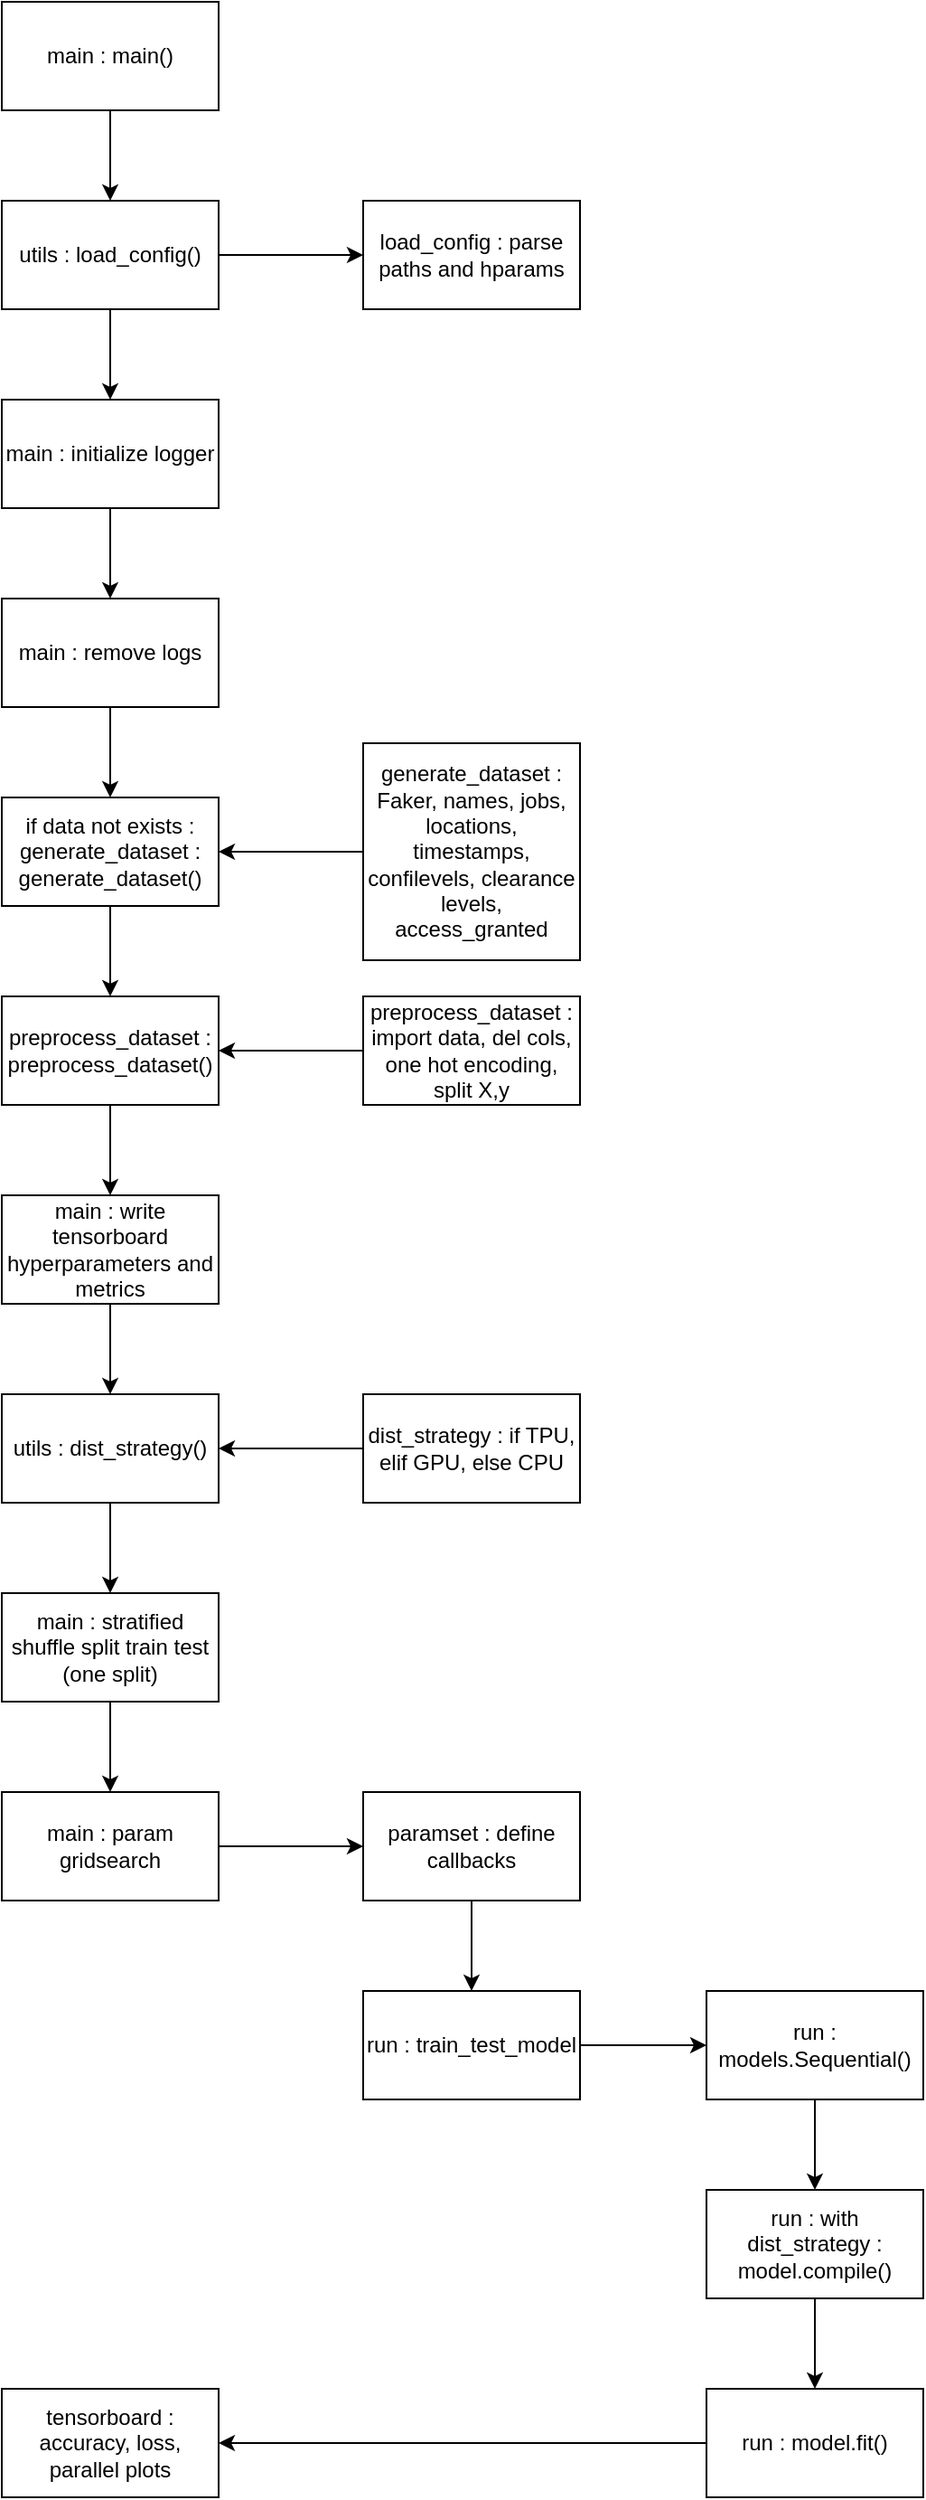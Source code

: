<mxfile version="13.7.8" type="device"><diagram id="qldxgOOTHQhfaNIvMnV3" name="Page-1"><mxGraphModel dx="1422" dy="707" grid="1" gridSize="10" guides="1" tooltips="1" connect="1" arrows="1" fold="1" page="1" pageScale="1" pageWidth="827" pageHeight="1169" math="0" shadow="0"><root><mxCell id="0"/><mxCell id="1" parent="0"/><mxCell id="j0hpWbU8JsXzm5UB5JV0-3" value="" style="edgeStyle=orthogonalEdgeStyle;rounded=0;orthogonalLoop=1;jettySize=auto;html=1;" edge="1" parent="1" source="j0hpWbU8JsXzm5UB5JV0-1" target="j0hpWbU8JsXzm5UB5JV0-2"><mxGeometry relative="1" as="geometry"/></mxCell><mxCell id="j0hpWbU8JsXzm5UB5JV0-1" value="main : main()" style="rounded=0;whiteSpace=wrap;html=1;" vertex="1" parent="1"><mxGeometry x="70" y="40" width="120" height="60" as="geometry"/></mxCell><mxCell id="j0hpWbU8JsXzm5UB5JV0-5" value="" style="edgeStyle=orthogonalEdgeStyle;rounded=0;orthogonalLoop=1;jettySize=auto;html=1;" edge="1" parent="1" source="j0hpWbU8JsXzm5UB5JV0-2" target="j0hpWbU8JsXzm5UB5JV0-4"><mxGeometry relative="1" as="geometry"/></mxCell><mxCell id="j0hpWbU8JsXzm5UB5JV0-37" value="" style="edgeStyle=orthogonalEdgeStyle;rounded=0;orthogonalLoop=1;jettySize=auto;html=1;" edge="1" parent="1" source="j0hpWbU8JsXzm5UB5JV0-2" target="j0hpWbU8JsXzm5UB5JV0-36"><mxGeometry relative="1" as="geometry"/></mxCell><mxCell id="j0hpWbU8JsXzm5UB5JV0-2" value="utils : load_config()" style="rounded=0;whiteSpace=wrap;html=1;" vertex="1" parent="1"><mxGeometry x="70" y="150" width="120" height="60" as="geometry"/></mxCell><mxCell id="j0hpWbU8JsXzm5UB5JV0-7" value="" style="edgeStyle=orthogonalEdgeStyle;rounded=0;orthogonalLoop=1;jettySize=auto;html=1;" edge="1" parent="1" source="j0hpWbU8JsXzm5UB5JV0-4" target="j0hpWbU8JsXzm5UB5JV0-6"><mxGeometry relative="1" as="geometry"/></mxCell><mxCell id="j0hpWbU8JsXzm5UB5JV0-4" value="main : initialize logger" style="rounded=0;whiteSpace=wrap;html=1;" vertex="1" parent="1"><mxGeometry x="70" y="260" width="120" height="60" as="geometry"/></mxCell><mxCell id="j0hpWbU8JsXzm5UB5JV0-9" value="" style="edgeStyle=orthogonalEdgeStyle;rounded=0;orthogonalLoop=1;jettySize=auto;html=1;" edge="1" parent="1" source="j0hpWbU8JsXzm5UB5JV0-6" target="j0hpWbU8JsXzm5UB5JV0-8"><mxGeometry relative="1" as="geometry"/></mxCell><mxCell id="j0hpWbU8JsXzm5UB5JV0-6" value="main : remove logs" style="rounded=0;whiteSpace=wrap;html=1;" vertex="1" parent="1"><mxGeometry x="70" y="370" width="120" height="60" as="geometry"/></mxCell><mxCell id="j0hpWbU8JsXzm5UB5JV0-11" value="" style="edgeStyle=orthogonalEdgeStyle;rounded=0;orthogonalLoop=1;jettySize=auto;html=1;" edge="1" parent="1" source="j0hpWbU8JsXzm5UB5JV0-8" target="j0hpWbU8JsXzm5UB5JV0-10"><mxGeometry relative="1" as="geometry"/></mxCell><mxCell id="j0hpWbU8JsXzm5UB5JV0-8" value="if data not exists : generate_dataset : generate_dataset()" style="rounded=0;whiteSpace=wrap;html=1;" vertex="1" parent="1"><mxGeometry x="70" y="480" width="120" height="60" as="geometry"/></mxCell><mxCell id="j0hpWbU8JsXzm5UB5JV0-13" value="" style="edgeStyle=orthogonalEdgeStyle;rounded=0;orthogonalLoop=1;jettySize=auto;html=1;" edge="1" parent="1" source="j0hpWbU8JsXzm5UB5JV0-10" target="j0hpWbU8JsXzm5UB5JV0-12"><mxGeometry relative="1" as="geometry"/></mxCell><mxCell id="j0hpWbU8JsXzm5UB5JV0-10" value="preprocess_dataset : preprocess_dataset()" style="whiteSpace=wrap;html=1;rounded=0;" vertex="1" parent="1"><mxGeometry x="70" y="590" width="120" height="60" as="geometry"/></mxCell><mxCell id="j0hpWbU8JsXzm5UB5JV0-15" value="" style="edgeStyle=orthogonalEdgeStyle;rounded=0;orthogonalLoop=1;jettySize=auto;html=1;" edge="1" parent="1" source="j0hpWbU8JsXzm5UB5JV0-12" target="j0hpWbU8JsXzm5UB5JV0-14"><mxGeometry relative="1" as="geometry"/></mxCell><mxCell id="j0hpWbU8JsXzm5UB5JV0-12" value="main : write tensorboard hyperparameters and metrics" style="whiteSpace=wrap;html=1;rounded=0;" vertex="1" parent="1"><mxGeometry x="70" y="700" width="120" height="60" as="geometry"/></mxCell><mxCell id="j0hpWbU8JsXzm5UB5JV0-17" value="" style="edgeStyle=orthogonalEdgeStyle;rounded=0;orthogonalLoop=1;jettySize=auto;html=1;" edge="1" parent="1" source="j0hpWbU8JsXzm5UB5JV0-14" target="j0hpWbU8JsXzm5UB5JV0-16"><mxGeometry relative="1" as="geometry"/></mxCell><mxCell id="j0hpWbU8JsXzm5UB5JV0-14" value="utils : dist_strategy()" style="whiteSpace=wrap;html=1;rounded=0;" vertex="1" parent="1"><mxGeometry x="70" y="810" width="120" height="60" as="geometry"/></mxCell><mxCell id="j0hpWbU8JsXzm5UB5JV0-19" value="" style="edgeStyle=orthogonalEdgeStyle;rounded=0;orthogonalLoop=1;jettySize=auto;html=1;" edge="1" parent="1" source="j0hpWbU8JsXzm5UB5JV0-16" target="j0hpWbU8JsXzm5UB5JV0-18"><mxGeometry relative="1" as="geometry"/></mxCell><mxCell id="j0hpWbU8JsXzm5UB5JV0-16" value="main : stratified shuffle split train test (one split)" style="whiteSpace=wrap;html=1;rounded=0;" vertex="1" parent="1"><mxGeometry x="70" y="920" width="120" height="60" as="geometry"/></mxCell><mxCell id="j0hpWbU8JsXzm5UB5JV0-21" value="" style="edgeStyle=orthogonalEdgeStyle;rounded=0;orthogonalLoop=1;jettySize=auto;html=1;" edge="1" parent="1" source="j0hpWbU8JsXzm5UB5JV0-18" target="j0hpWbU8JsXzm5UB5JV0-20"><mxGeometry relative="1" as="geometry"/></mxCell><mxCell id="j0hpWbU8JsXzm5UB5JV0-18" value="main : param gridsearch" style="whiteSpace=wrap;html=1;rounded=0;" vertex="1" parent="1"><mxGeometry x="70" y="1030" width="120" height="60" as="geometry"/></mxCell><mxCell id="j0hpWbU8JsXzm5UB5JV0-23" value="" style="edgeStyle=orthogonalEdgeStyle;rounded=0;orthogonalLoop=1;jettySize=auto;html=1;" edge="1" parent="1" source="j0hpWbU8JsXzm5UB5JV0-20" target="j0hpWbU8JsXzm5UB5JV0-22"><mxGeometry relative="1" as="geometry"/></mxCell><mxCell id="j0hpWbU8JsXzm5UB5JV0-20" value="paramset : define callbacks" style="whiteSpace=wrap;html=1;rounded=0;" vertex="1" parent="1"><mxGeometry x="270" y="1030" width="120" height="60" as="geometry"/></mxCell><mxCell id="j0hpWbU8JsXzm5UB5JV0-25" value="" style="edgeStyle=orthogonalEdgeStyle;rounded=0;orthogonalLoop=1;jettySize=auto;html=1;" edge="1" parent="1" source="j0hpWbU8JsXzm5UB5JV0-22" target="j0hpWbU8JsXzm5UB5JV0-24"><mxGeometry relative="1" as="geometry"/></mxCell><mxCell id="j0hpWbU8JsXzm5UB5JV0-22" value="run : train_test_model" style="whiteSpace=wrap;html=1;rounded=0;" vertex="1" parent="1"><mxGeometry x="270" y="1140" width="120" height="60" as="geometry"/></mxCell><mxCell id="j0hpWbU8JsXzm5UB5JV0-29" value="" style="edgeStyle=orthogonalEdgeStyle;rounded=0;orthogonalLoop=1;jettySize=auto;html=1;" edge="1" parent="1" source="j0hpWbU8JsXzm5UB5JV0-24" target="j0hpWbU8JsXzm5UB5JV0-28"><mxGeometry relative="1" as="geometry"/></mxCell><mxCell id="j0hpWbU8JsXzm5UB5JV0-24" value="run : models.Sequential()" style="whiteSpace=wrap;html=1;rounded=0;" vertex="1" parent="1"><mxGeometry x="460" y="1140" width="120" height="60" as="geometry"/></mxCell><mxCell id="j0hpWbU8JsXzm5UB5JV0-31" value="" style="edgeStyle=orthogonalEdgeStyle;rounded=0;orthogonalLoop=1;jettySize=auto;html=1;" edge="1" parent="1" source="j0hpWbU8JsXzm5UB5JV0-28" target="j0hpWbU8JsXzm5UB5JV0-30"><mxGeometry relative="1" as="geometry"/></mxCell><mxCell id="j0hpWbU8JsXzm5UB5JV0-28" value="run : with dist_strategy : model.compile()" style="whiteSpace=wrap;html=1;rounded=0;" vertex="1" parent="1"><mxGeometry x="460" y="1250" width="120" height="60" as="geometry"/></mxCell><mxCell id="j0hpWbU8JsXzm5UB5JV0-43" style="edgeStyle=orthogonalEdgeStyle;rounded=0;orthogonalLoop=1;jettySize=auto;html=1;exitX=0;exitY=0.5;exitDx=0;exitDy=0;entryX=1;entryY=0.5;entryDx=0;entryDy=0;" edge="1" parent="1" source="j0hpWbU8JsXzm5UB5JV0-30" target="j0hpWbU8JsXzm5UB5JV0-34"><mxGeometry relative="1" as="geometry"/></mxCell><mxCell id="j0hpWbU8JsXzm5UB5JV0-30" value="run : model.fit()" style="whiteSpace=wrap;html=1;rounded=0;" vertex="1" parent="1"><mxGeometry x="460" y="1360" width="120" height="60" as="geometry"/></mxCell><mxCell id="j0hpWbU8JsXzm5UB5JV0-46" value="" style="edgeStyle=orthogonalEdgeStyle;rounded=0;orthogonalLoop=1;jettySize=auto;html=1;" edge="1" parent="1" source="j0hpWbU8JsXzm5UB5JV0-32" target="j0hpWbU8JsXzm5UB5JV0-14"><mxGeometry relative="1" as="geometry"/></mxCell><mxCell id="j0hpWbU8JsXzm5UB5JV0-32" value="dist_strategy : if TPU, elif GPU, else CPU" style="whiteSpace=wrap;html=1;rounded=0;" vertex="1" parent="1"><mxGeometry x="270" y="810" width="120" height="60" as="geometry"/></mxCell><mxCell id="j0hpWbU8JsXzm5UB5JV0-34" value="tensorboard : accuracy, loss, parallel plots" style="whiteSpace=wrap;html=1;rounded=0;" vertex="1" parent="1"><mxGeometry x="70" y="1360" width="120" height="60" as="geometry"/></mxCell><mxCell id="j0hpWbU8JsXzm5UB5JV0-36" value="load_config : parse paths and hparams" style="whiteSpace=wrap;html=1;rounded=0;" vertex="1" parent="1"><mxGeometry x="270" y="150" width="120" height="60" as="geometry"/></mxCell><mxCell id="j0hpWbU8JsXzm5UB5JV0-44" value="" style="edgeStyle=orthogonalEdgeStyle;rounded=0;orthogonalLoop=1;jettySize=auto;html=1;exitX=0;exitY=0.5;exitDx=0;exitDy=0;entryX=1;entryY=0.5;entryDx=0;entryDy=0;" edge="1" parent="1" source="j0hpWbU8JsXzm5UB5JV0-38" target="j0hpWbU8JsXzm5UB5JV0-8"><mxGeometry relative="1" as="geometry"/></mxCell><mxCell id="j0hpWbU8JsXzm5UB5JV0-38" value="generate_dataset : Faker, names, jobs, locations, timestamps, confilevels, clearance levels, access_granted" style="whiteSpace=wrap;html=1;rounded=0;" vertex="1" parent="1"><mxGeometry x="270" y="450" width="120" height="120" as="geometry"/></mxCell><mxCell id="j0hpWbU8JsXzm5UB5JV0-45" value="" style="edgeStyle=orthogonalEdgeStyle;rounded=0;orthogonalLoop=1;jettySize=auto;html=1;" edge="1" parent="1" source="j0hpWbU8JsXzm5UB5JV0-40" target="j0hpWbU8JsXzm5UB5JV0-10"><mxGeometry relative="1" as="geometry"/></mxCell><mxCell id="j0hpWbU8JsXzm5UB5JV0-40" value="preprocess_dataset : import data, del cols, one hot encoding, split X,y" style="whiteSpace=wrap;html=1;rounded=0;" vertex="1" parent="1"><mxGeometry x="270" y="590" width="120" height="60" as="geometry"/></mxCell></root></mxGraphModel></diagram></mxfile>